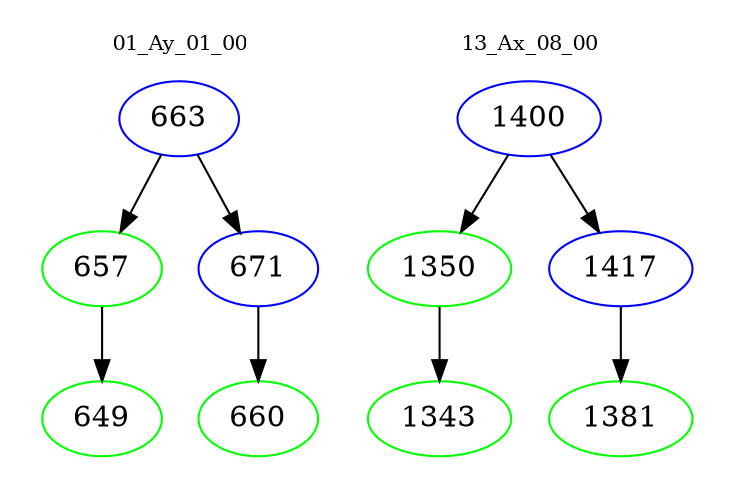 digraph{
subgraph cluster_0 {
color = white
label = "01_Ay_01_00";
fontsize=10;
T0_663 [label="663", color="blue"]
T0_663 -> T0_657 [color="black"]
T0_657 [label="657", color="green"]
T0_657 -> T0_649 [color="black"]
T0_649 [label="649", color="green"]
T0_663 -> T0_671 [color="black"]
T0_671 [label="671", color="blue"]
T0_671 -> T0_660 [color="black"]
T0_660 [label="660", color="green"]
}
subgraph cluster_1 {
color = white
label = "13_Ax_08_00";
fontsize=10;
T1_1400 [label="1400", color="blue"]
T1_1400 -> T1_1350 [color="black"]
T1_1350 [label="1350", color="green"]
T1_1350 -> T1_1343 [color="black"]
T1_1343 [label="1343", color="green"]
T1_1400 -> T1_1417 [color="black"]
T1_1417 [label="1417", color="blue"]
T1_1417 -> T1_1381 [color="black"]
T1_1381 [label="1381", color="green"]
}
}
